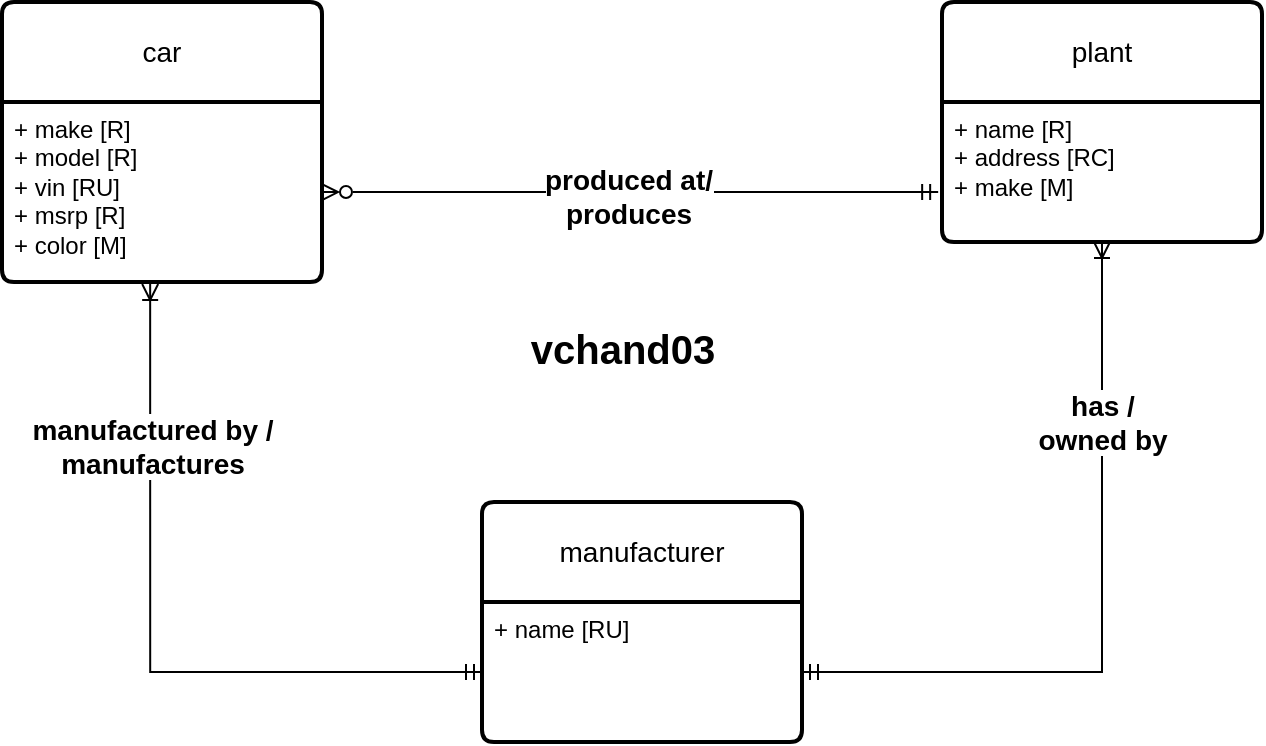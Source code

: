 <mxfile version="23.1.8" type="device">
  <diagram name="Page-1" id="TCZSINd6D4GXKpQG6Sch">
    <mxGraphModel dx="954" dy="640" grid="1" gridSize="10" guides="1" tooltips="1" connect="1" arrows="1" fold="1" page="1" pageScale="1" pageWidth="850" pageHeight="1100" math="0" shadow="0">
      <root>
        <mxCell id="0" />
        <mxCell id="1" parent="0" />
        <mxCell id="J7nYIEdn2LxdjGdn-bAl-1" value="car" style="swimlane;childLayout=stackLayout;horizontal=1;startSize=50;horizontalStack=0;rounded=1;fontSize=14;fontStyle=0;strokeWidth=2;resizeParent=0;resizeLast=1;shadow=0;dashed=0;align=center;arcSize=4;whiteSpace=wrap;html=1;" vertex="1" parent="1">
          <mxGeometry x="90" y="120" width="160" height="140" as="geometry" />
        </mxCell>
        <mxCell id="J7nYIEdn2LxdjGdn-bAl-2" value="+ make [R]&lt;br&gt;+ model [R]&lt;br&gt;+ vin [RU]&lt;br&gt;+ msrp [R]&lt;br&gt;+ color [M]&lt;br&gt;&lt;div&gt;&lt;br&gt;&lt;/div&gt;" style="align=left;strokeColor=none;fillColor=none;spacingLeft=4;fontSize=12;verticalAlign=top;resizable=0;rotatable=0;part=1;html=1;" vertex="1" parent="J7nYIEdn2LxdjGdn-bAl-1">
          <mxGeometry y="50" width="160" height="90" as="geometry" />
        </mxCell>
        <mxCell id="J7nYIEdn2LxdjGdn-bAl-3" value="plant" style="swimlane;childLayout=stackLayout;horizontal=1;startSize=50;horizontalStack=0;rounded=1;fontSize=14;fontStyle=0;strokeWidth=2;resizeParent=0;resizeLast=1;shadow=0;dashed=0;align=center;arcSize=4;whiteSpace=wrap;html=1;" vertex="1" parent="1">
          <mxGeometry x="560" y="120" width="160" height="120" as="geometry" />
        </mxCell>
        <mxCell id="J7nYIEdn2LxdjGdn-bAl-4" value="+ name [R]&lt;br&gt;+ address [RC]&lt;br&gt;+ make [M]" style="align=left;strokeColor=none;fillColor=none;spacingLeft=4;fontSize=12;verticalAlign=top;resizable=0;rotatable=0;part=1;html=1;" vertex="1" parent="J7nYIEdn2LxdjGdn-bAl-3">
          <mxGeometry y="50" width="160" height="70" as="geometry" />
        </mxCell>
        <mxCell id="J7nYIEdn2LxdjGdn-bAl-5" value="manufacturer" style="swimlane;childLayout=stackLayout;horizontal=1;startSize=50;horizontalStack=0;rounded=1;fontSize=14;fontStyle=0;strokeWidth=2;resizeParent=0;resizeLast=1;shadow=0;dashed=0;align=center;arcSize=4;whiteSpace=wrap;html=1;" vertex="1" parent="1">
          <mxGeometry x="330" y="370" width="160" height="120" as="geometry" />
        </mxCell>
        <mxCell id="J7nYIEdn2LxdjGdn-bAl-6" value="+ name [RU]" style="align=left;strokeColor=none;fillColor=none;spacingLeft=4;fontSize=12;verticalAlign=top;resizable=0;rotatable=0;part=1;html=1;" vertex="1" parent="J7nYIEdn2LxdjGdn-bAl-5">
          <mxGeometry y="50" width="160" height="70" as="geometry" />
        </mxCell>
        <mxCell id="J7nYIEdn2LxdjGdn-bAl-7" style="edgeStyle=orthogonalEdgeStyle;rounded=0;orthogonalLoop=1;jettySize=auto;html=1;entryX=0.463;entryY=1.011;entryDx=0;entryDy=0;entryPerimeter=0;endArrow=ERoneToMany;endFill=0;startArrow=ERmandOne;startFill=0;" edge="1" parent="1" source="J7nYIEdn2LxdjGdn-bAl-6" target="J7nYIEdn2LxdjGdn-bAl-2">
          <mxGeometry relative="1" as="geometry" />
        </mxCell>
        <mxCell id="J7nYIEdn2LxdjGdn-bAl-13" value="&lt;font style=&quot;font-size: 14px;&quot;&gt;&lt;b&gt;manufactured by /&lt;br&gt;manufactures&lt;/b&gt;&lt;/font&gt;" style="edgeLabel;html=1;align=center;verticalAlign=middle;resizable=0;points=[];" vertex="1" connectable="0" parent="J7nYIEdn2LxdjGdn-bAl-7">
          <mxGeometry x="0.55" y="-1" relative="1" as="geometry">
            <mxPoint as="offset" />
          </mxGeometry>
        </mxCell>
        <mxCell id="J7nYIEdn2LxdjGdn-bAl-8" style="edgeStyle=orthogonalEdgeStyle;rounded=0;orthogonalLoop=1;jettySize=auto;html=1;entryX=0.5;entryY=1;entryDx=0;entryDy=0;endArrow=ERoneToMany;endFill=0;startArrow=ERmandOne;startFill=0;" edge="1" parent="1" source="J7nYIEdn2LxdjGdn-bAl-6" target="J7nYIEdn2LxdjGdn-bAl-4">
          <mxGeometry relative="1" as="geometry" />
        </mxCell>
        <mxCell id="J7nYIEdn2LxdjGdn-bAl-12" value="&lt;font style=&quot;font-size: 14px;&quot;&gt;&lt;b&gt;has /&lt;br&gt;owned by&lt;/b&gt;&lt;/font&gt;" style="edgeLabel;html=1;align=center;verticalAlign=middle;resizable=0;points=[];" vertex="1" connectable="0" parent="J7nYIEdn2LxdjGdn-bAl-8">
          <mxGeometry x="0.507" relative="1" as="geometry">
            <mxPoint as="offset" />
          </mxGeometry>
        </mxCell>
        <mxCell id="J7nYIEdn2LxdjGdn-bAl-9" style="edgeStyle=orthogonalEdgeStyle;rounded=0;orthogonalLoop=1;jettySize=auto;html=1;entryX=-0.012;entryY=0.643;entryDx=0;entryDy=0;entryPerimeter=0;endArrow=ERmandOne;endFill=0;startArrow=ERzeroToMany;startFill=0;" edge="1" parent="1" source="J7nYIEdn2LxdjGdn-bAl-2" target="J7nYIEdn2LxdjGdn-bAl-4">
          <mxGeometry relative="1" as="geometry" />
        </mxCell>
        <mxCell id="J7nYIEdn2LxdjGdn-bAl-10" value="&lt;font style=&quot;font-size: 14px;&quot;&gt;&lt;b&gt;produced at/&lt;br&gt;produces&lt;/b&gt;&lt;/font&gt;" style="edgeLabel;html=1;align=center;verticalAlign=middle;resizable=0;points=[];" vertex="1" connectable="0" parent="J7nYIEdn2LxdjGdn-bAl-9">
          <mxGeometry x="-0.007" y="-2" relative="1" as="geometry">
            <mxPoint as="offset" />
          </mxGeometry>
        </mxCell>
        <mxCell id="J7nYIEdn2LxdjGdn-bAl-14" value="&lt;font size=&quot;1&quot; style=&quot;&quot;&gt;&lt;b style=&quot;font-size: 20px;&quot;&gt;vchand03&lt;/b&gt;&lt;/font&gt;" style="text;html=1;align=center;verticalAlign=middle;resizable=0;points=[];autosize=1;strokeColor=none;fillColor=none;" vertex="1" parent="1">
          <mxGeometry x="340" y="273" width="120" height="40" as="geometry" />
        </mxCell>
      </root>
    </mxGraphModel>
  </diagram>
</mxfile>
